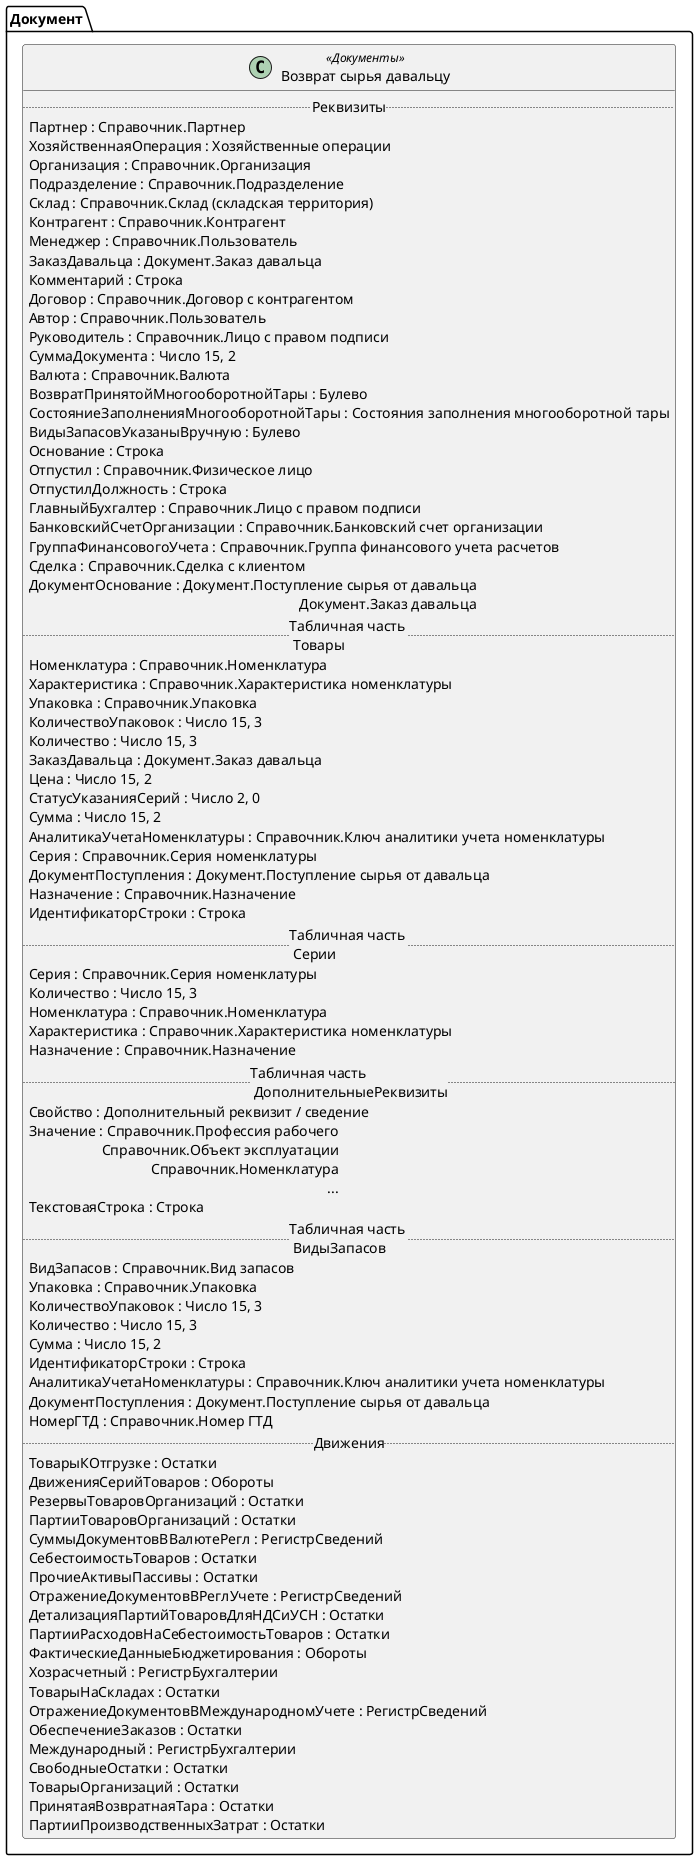 ﻿@startuml ВозвратСырьяДавальцу
'!include templates.wsd
'..\include templates.wsd
class Документ.ВозвратСырьяДавальцу as "Возврат сырья давальцу" <<Документы>>
{
..Реквизиты..
Партнер : Справочник.Партнер
ХозяйственнаяОперация : Хозяйственные операции
Организация : Справочник.Организация
Подразделение : Справочник.Подразделение
Склад : Справочник.Склад (складская территория)
Контрагент : Справочник.Контрагент
Менеджер : Справочник.Пользователь
ЗаказДавальца : Документ.Заказ давальца
Комментарий : Строка
Договор : Справочник.Договор с контрагентом
Автор : Справочник.Пользователь
Руководитель : Справочник.Лицо с правом подписи
СуммаДокумента : Число 15, 2
Валюта : Справочник.Валюта
ВозвратПринятойМногооборотнойТары : Булево
СостояниеЗаполненияМногооборотнойТары : Состояния заполнения многооборотной тары
ВидыЗапасовУказаныВручную : Булево
Основание : Строка
Отпустил : Справочник.Физическое лицо
ОтпустилДолжность : Строка
ГлавныйБухгалтер : Справочник.Лицо с правом подписи
БанковскийСчетОрганизации : Справочник.Банковский счет организации
ГруппаФинансовогоУчета : Справочник.Группа финансового учета расчетов
Сделка : Справочник.Сделка с клиентом
ДокументОснование : Документ.Поступление сырья от давальца\rДокумент.Заказ давальца
..Табличная часть \n Товары..
Номенклатура : Справочник.Номенклатура
Характеристика : Справочник.Характеристика номенклатуры
Упаковка : Справочник.Упаковка
КоличествоУпаковок : Число 15, 3
Количество : Число 15, 3
ЗаказДавальца : Документ.Заказ давальца
Цена : Число 15, 2
СтатусУказанияСерий : Число 2, 0
Сумма : Число 15, 2
АналитикаУчетаНоменклатуры : Справочник.Ключ аналитики учета номенклатуры
Серия : Справочник.Серия номенклатуры
ДокументПоступления : Документ.Поступление сырья от давальца
Назначение : Справочник.Назначение
ИдентификаторСтроки : Строка
..Табличная часть \n Серии..
Серия : Справочник.Серия номенклатуры
Количество : Число 15, 3
Номенклатура : Справочник.Номенклатура
Характеристика : Справочник.Характеристика номенклатуры
Назначение : Справочник.Назначение
..Табличная часть \n ДополнительныеРеквизиты..
Свойство : Дополнительный реквизит / сведение
Значение : Справочник.Профессия рабочего\rСправочник.Объект эксплуатации\rСправочник.Номенклатура\r...
ТекстоваяСтрока : Строка
..Табличная часть \n ВидыЗапасов..
ВидЗапасов : Справочник.Вид запасов
Упаковка : Справочник.Упаковка
КоличествоУпаковок : Число 15, 3
Количество : Число 15, 3
Сумма : Число 15, 2
ИдентификаторСтроки : Строка
АналитикаУчетаНоменклатуры : Справочник.Ключ аналитики учета номенклатуры
ДокументПоступления : Документ.Поступление сырья от давальца
НомерГТД : Справочник.Номер ГТД
..Движения..
ТоварыКОтгрузке : Остатки
ДвиженияСерийТоваров : Обороты
РезервыТоваровОрганизаций : Остатки
ПартииТоваровОрганизаций : Остатки
СуммыДокументовВВалютеРегл : РегистрСведений
СебестоимостьТоваров : Остатки
ПрочиеАктивыПассивы : Остатки
ОтражениеДокументовВРеглУчете : РегистрСведений
ДетализацияПартийТоваровДляНДСиУСН : Остатки
ПартииРасходовНаСебестоимостьТоваров : Остатки
ФактическиеДанныеБюджетирования : Обороты
Хозрасчетный : РегистрБухгалтерии
ТоварыНаСкладах : Остатки
ОтражениеДокументовВМеждународномУчете : РегистрСведений
ОбеспечениеЗаказов : Остатки
Международный : РегистрБухгалтерии
СвободныеОстатки : Остатки
ТоварыОрганизаций : Остатки
ПринятаяВозвратнаяТара : Остатки
ПартииПроизводственныхЗатрат : Остатки
}
@enduml
